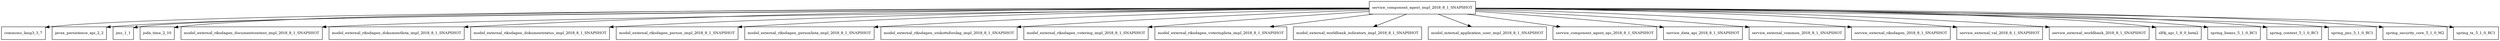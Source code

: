 digraph service_component_agent_impl_2018_8_1_SNAPSHOT_dependencies {
  node [shape = box, fontsize=10.0];
  service_component_agent_impl_2018_8_1_SNAPSHOT -> commons_lang3_3_7;
  service_component_agent_impl_2018_8_1_SNAPSHOT -> javax_persistence_api_2_2;
  service_component_agent_impl_2018_8_1_SNAPSHOT -> jms_1_1;
  service_component_agent_impl_2018_8_1_SNAPSHOT -> joda_time_2_10;
  service_component_agent_impl_2018_8_1_SNAPSHOT -> model_external_riksdagen_documentcontent_impl_2018_8_1_SNAPSHOT;
  service_component_agent_impl_2018_8_1_SNAPSHOT -> model_external_riksdagen_dokumentlista_impl_2018_8_1_SNAPSHOT;
  service_component_agent_impl_2018_8_1_SNAPSHOT -> model_external_riksdagen_dokumentstatus_impl_2018_8_1_SNAPSHOT;
  service_component_agent_impl_2018_8_1_SNAPSHOT -> model_external_riksdagen_person_impl_2018_8_1_SNAPSHOT;
  service_component_agent_impl_2018_8_1_SNAPSHOT -> model_external_riksdagen_personlista_impl_2018_8_1_SNAPSHOT;
  service_component_agent_impl_2018_8_1_SNAPSHOT -> model_external_riksdagen_utskottsforslag_impl_2018_8_1_SNAPSHOT;
  service_component_agent_impl_2018_8_1_SNAPSHOT -> model_external_riksdagen_votering_impl_2018_8_1_SNAPSHOT;
  service_component_agent_impl_2018_8_1_SNAPSHOT -> model_external_riksdagen_voteringlista_impl_2018_8_1_SNAPSHOT;
  service_component_agent_impl_2018_8_1_SNAPSHOT -> model_external_worldbank_indicators_impl_2018_8_1_SNAPSHOT;
  service_component_agent_impl_2018_8_1_SNAPSHOT -> model_internal_application_user_impl_2018_8_1_SNAPSHOT;
  service_component_agent_impl_2018_8_1_SNAPSHOT -> service_component_agent_api_2018_8_1_SNAPSHOT;
  service_component_agent_impl_2018_8_1_SNAPSHOT -> service_data_api_2018_8_1_SNAPSHOT;
  service_component_agent_impl_2018_8_1_SNAPSHOT -> service_external_common_2018_8_1_SNAPSHOT;
  service_component_agent_impl_2018_8_1_SNAPSHOT -> service_external_riksdagen_2018_8_1_SNAPSHOT;
  service_component_agent_impl_2018_8_1_SNAPSHOT -> service_external_val_2018_8_1_SNAPSHOT;
  service_component_agent_impl_2018_8_1_SNAPSHOT -> service_external_worldbank_2018_8_1_SNAPSHOT;
  service_component_agent_impl_2018_8_1_SNAPSHOT -> slf4j_api_1_8_0_beta2;
  service_component_agent_impl_2018_8_1_SNAPSHOT -> spring_beans_5_1_0_RC1;
  service_component_agent_impl_2018_8_1_SNAPSHOT -> spring_context_5_1_0_RC1;
  service_component_agent_impl_2018_8_1_SNAPSHOT -> spring_jms_5_1_0_RC1;
  service_component_agent_impl_2018_8_1_SNAPSHOT -> spring_security_core_5_1_0_M2;
  service_component_agent_impl_2018_8_1_SNAPSHOT -> spring_tx_5_1_0_RC1;
}

